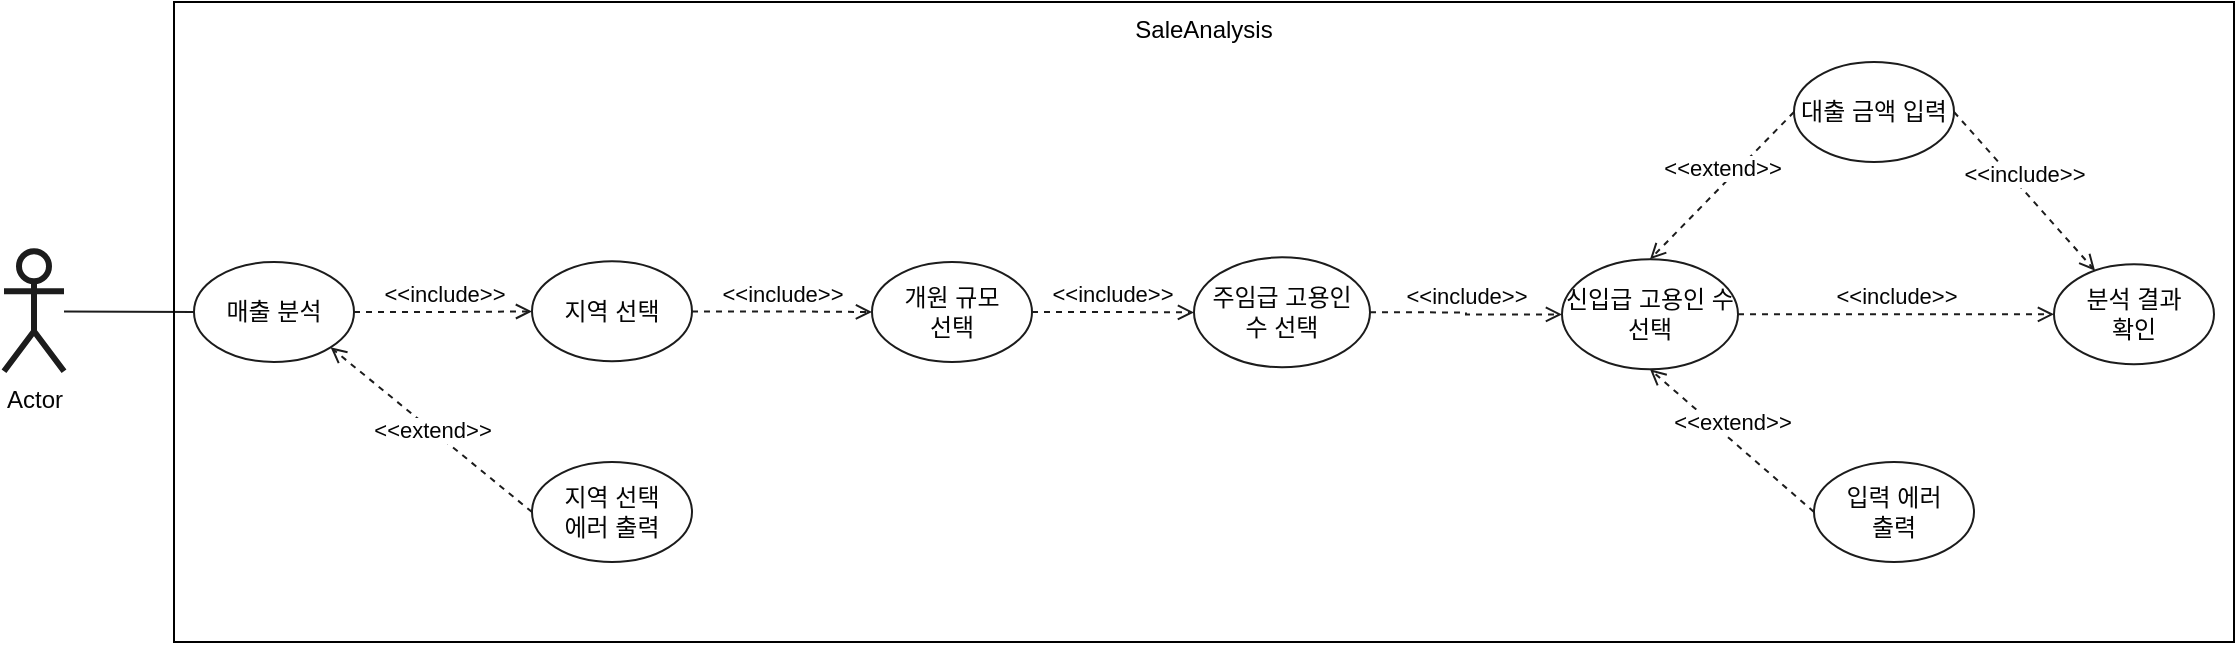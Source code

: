 <mxfile version="23.0.2" type="device">
  <diagram name="페이지-1" id="hli0ejPnvxswHnD7tSV9">
    <mxGraphModel dx="1098" dy="820" grid="1" gridSize="10" guides="1" tooltips="1" connect="1" arrows="1" fold="1" page="1" pageScale="1" pageWidth="827" pageHeight="1169" background="#ffffff" math="0" shadow="0">
      <root>
        <mxCell id="0" />
        <mxCell id="1" parent="0" />
        <mxCell id="XqvDmJnWtBqZGA_1w7zV-1" value="Actor" style="shape=umlActor;verticalLabelPosition=bottom;verticalAlign=top;html=1;outlineConnect=0;strokeColor=#1C1C1C;fontColor=#050505;strokeWidth=3;labelBackgroundColor=none;" parent="1" vertex="1">
          <mxGeometry x="65" y="364.66" width="30" height="60" as="geometry" />
        </mxCell>
        <mxCell id="XqvDmJnWtBqZGA_1w7zV-8" value="&amp;lt;&amp;lt;include&amp;gt;&amp;gt;" style="edgeStyle=orthogonalEdgeStyle;rounded=0;orthogonalLoop=1;jettySize=auto;html=1;dashed=1;endArrow=open;endFill=0;strokeColor=#1C1C1C;labelBackgroundColor=none;fontColor=#050505;labelPosition=center;verticalLabelPosition=top;align=center;verticalAlign=bottom;" parent="1" source="XqvDmJnWtBqZGA_1w7zV-2" target="XqvDmJnWtBqZGA_1w7zV-4" edge="1">
          <mxGeometry relative="1" as="geometry" />
        </mxCell>
        <mxCell id="XqvDmJnWtBqZGA_1w7zV-2" value="매출 분석" style="ellipse;whiteSpace=wrap;html=1;strokeColor=#1C1C1C;labelBackgroundColor=none;fontColor=#050505;fillColor=#FFFFFF;" parent="1" vertex="1">
          <mxGeometry x="160" y="370" width="80" height="50" as="geometry" />
        </mxCell>
        <mxCell id="XqvDmJnWtBqZGA_1w7zV-3" value="" style="endArrow=none;html=1;rounded=0;entryX=0;entryY=0.5;entryDx=0;entryDy=0;strokeColor=#1C1C1C;labelBackgroundColor=none;fontColor=#050505;" parent="1" source="XqvDmJnWtBqZGA_1w7zV-1" target="XqvDmJnWtBqZGA_1w7zV-2" edge="1">
          <mxGeometry width="50" height="50" relative="1" as="geometry">
            <mxPoint x="390" y="450" as="sourcePoint" />
            <mxPoint x="440" y="400" as="targetPoint" />
          </mxGeometry>
        </mxCell>
        <mxCell id="XqvDmJnWtBqZGA_1w7zV-10" value="&amp;lt;&amp;lt;include&amp;gt;&amp;gt;" style="edgeStyle=orthogonalEdgeStyle;rounded=0;orthogonalLoop=1;jettySize=auto;html=1;dashed=1;endArrow=open;endFill=0;strokeColor=#1C1C1C;labelBackgroundColor=#FFFFFF;fontColor=#050505;labelPosition=center;verticalLabelPosition=top;align=center;verticalAlign=bottom;" parent="1" source="XqvDmJnWtBqZGA_1w7zV-4" target="XqvDmJnWtBqZGA_1w7zV-9" edge="1">
          <mxGeometry relative="1" as="geometry" />
        </mxCell>
        <mxCell id="XqvDmJnWtBqZGA_1w7zV-4" value="지역 선택" style="ellipse;whiteSpace=wrap;html=1;strokeColor=#1C1C1C;labelBackgroundColor=none;fontColor=#050505;fillColor=#FFFFFF;" parent="1" vertex="1">
          <mxGeometry x="329" y="369.66" width="80" height="50" as="geometry" />
        </mxCell>
        <mxCell id="XqvDmJnWtBqZGA_1w7zV-12" value="&amp;lt;&amp;lt;include&amp;gt;&amp;gt;" style="edgeStyle=orthogonalEdgeStyle;rounded=0;orthogonalLoop=1;jettySize=auto;html=1;dashed=1;endArrow=open;endFill=0;strokeColor=#1C1C1C;labelBackgroundColor=none;fontColor=#050505;verticalAlign=bottom;" parent="1" source="XqvDmJnWtBqZGA_1w7zV-9" target="XqvDmJnWtBqZGA_1w7zV-11" edge="1">
          <mxGeometry relative="1" as="geometry" />
        </mxCell>
        <mxCell id="XqvDmJnWtBqZGA_1w7zV-9" value="개원 규모&lt;br&gt;선택" style="ellipse;whiteSpace=wrap;html=1;strokeColor=#1C1C1C;labelBackgroundColor=none;fontColor=#050505;fillColor=#FFFFFF;" parent="1" vertex="1">
          <mxGeometry x="499" y="370" width="80" height="50" as="geometry" />
        </mxCell>
        <mxCell id="XqvDmJnWtBqZGA_1w7zV-16" value="&amp;lt;&amp;lt;include&amp;gt;&amp;gt;" style="edgeStyle=orthogonalEdgeStyle;rounded=0;orthogonalLoop=1;jettySize=auto;html=1;dashed=1;endArrow=open;endFill=0;strokeColor=#1C1C1C;labelBackgroundColor=none;fontColor=#050505;verticalAlign=bottom;exitX=1;exitY=0.5;exitDx=0;exitDy=0;" parent="1" source="XqvDmJnWtBqZGA_1w7zV-11" target="XqvDmJnWtBqZGA_1w7zV-13" edge="1">
          <mxGeometry relative="1" as="geometry">
            <mxPoint x="784.0" y="397.16" as="sourcePoint" />
          </mxGeometry>
        </mxCell>
        <mxCell id="XqvDmJnWtBqZGA_1w7zV-11" value="주임급 고용인&lt;br&gt;수 선택" style="ellipse;whiteSpace=wrap;html=1;strokeColor=#1C1C1C;labelBackgroundColor=none;fontColor=#050505;fillColor=#FFFFFF;" parent="1" vertex="1">
          <mxGeometry x="660" y="367.66" width="88" height="55" as="geometry" />
        </mxCell>
        <mxCell id="XqvDmJnWtBqZGA_1w7zV-23" value="&amp;lt;&amp;lt;include&amp;gt;&amp;gt;" style="edgeStyle=orthogonalEdgeStyle;rounded=0;orthogonalLoop=1;jettySize=auto;html=1;entryX=0;entryY=0.5;entryDx=0;entryDy=0;dashed=1;endArrow=open;endFill=0;strokeColor=#1C1C1C;labelBackgroundColor=none;fontColor=#050505;verticalAlign=bottom;" parent="1" source="XqvDmJnWtBqZGA_1w7zV-13" target="XqvDmJnWtBqZGA_1w7zV-24" edge="1">
          <mxGeometry relative="1" as="geometry" />
        </mxCell>
        <mxCell id="XqvDmJnWtBqZGA_1w7zV-13" value="신입급 고용인 수 선택" style="ellipse;whiteSpace=wrap;html=1;strokeColor=#1C1C1C;labelBackgroundColor=none;fontColor=#050505;fillColor=#FFFFFF;" parent="1" vertex="1">
          <mxGeometry x="844" y="368.66" width="88" height="55" as="geometry" />
        </mxCell>
        <mxCell id="XqvDmJnWtBqZGA_1w7zV-21" value="&amp;lt;&amp;lt;extend&amp;gt;&amp;gt;" style="rounded=0;orthogonalLoop=1;jettySize=auto;html=1;exitX=0;exitY=0.5;exitDx=0;exitDy=0;entryX=1;entryY=1;entryDx=0;entryDy=0;dashed=1;endArrow=open;endFill=0;strokeColor=#1C1C1C;labelBackgroundColor=#FFFFFF;fontColor=#050505;" parent="1" source="XqvDmJnWtBqZGA_1w7zV-17" target="XqvDmJnWtBqZGA_1w7zV-2" edge="1">
          <mxGeometry relative="1" as="geometry" />
        </mxCell>
        <mxCell id="XqvDmJnWtBqZGA_1w7zV-17" value="지역 선택 &lt;br&gt;에러 출력" style="ellipse;whiteSpace=wrap;html=1;strokeColor=#1C1C1C;labelBackgroundColor=none;fontColor=#050505;fillColor=#FFFFFF;" parent="1" vertex="1">
          <mxGeometry x="329" y="470" width="80" height="50" as="geometry" />
        </mxCell>
        <mxCell id="XqvDmJnWtBqZGA_1w7zV-25" value="&amp;lt;&amp;lt;include&amp;gt;&amp;gt;" style="rounded=0;orthogonalLoop=1;jettySize=auto;html=1;dashed=1;endArrow=open;endFill=0;strokeColor=#1C1C1C;labelBackgroundColor=#FFFFFF;fontColor=#050505;verticalAlign=bottom;exitX=1;exitY=0.5;exitDx=0;exitDy=0;" parent="1" source="XqvDmJnWtBqZGA_1w7zV-22" target="XqvDmJnWtBqZGA_1w7zV-24" edge="1">
          <mxGeometry relative="1" as="geometry" />
        </mxCell>
        <mxCell id="XqvDmJnWtBqZGA_1w7zV-22" value="대출 금액 입력" style="ellipse;whiteSpace=wrap;html=1;strokeColor=#1C1C1C;labelBackgroundColor=none;fontColor=#050505;fillColor=#FFFFFF;" parent="1" vertex="1">
          <mxGeometry x="960" y="270" width="80" height="50" as="geometry" />
        </mxCell>
        <mxCell id="XqvDmJnWtBqZGA_1w7zV-24" value="분석 결과 &lt;br&gt;확인" style="ellipse;whiteSpace=wrap;html=1;strokeColor=#1C1C1C;labelBackgroundColor=none;fontColor=#050505;fillColor=#FFFFFF;" parent="1" vertex="1">
          <mxGeometry x="1090" y="371.16" width="80" height="50" as="geometry" />
        </mxCell>
        <mxCell id="XqvDmJnWtBqZGA_1w7zV-26" value="&amp;lt;&amp;lt;extend&amp;gt;&amp;gt;" style="endArrow=open;html=1;rounded=0;exitX=0;exitY=0.5;exitDx=0;exitDy=0;entryX=0.5;entryY=0;entryDx=0;entryDy=0;dashed=1;endFill=0;strokeColor=#1C1C1C;labelBackgroundColor=#FFFFFF;fontColor=#050505;verticalAlign=bottom;" parent="1" source="XqvDmJnWtBqZGA_1w7zV-22" target="XqvDmJnWtBqZGA_1w7zV-13" edge="1">
          <mxGeometry width="50" height="50" relative="1" as="geometry">
            <mxPoint x="814" y="448.66" as="sourcePoint" />
            <mxPoint x="994" y="338.66" as="targetPoint" />
          </mxGeometry>
        </mxCell>
        <mxCell id="XqvDmJnWtBqZGA_1w7zV-27" value="입력 에러 &lt;br&gt;출력" style="ellipse;whiteSpace=wrap;html=1;strokeColor=#1C1C1C;labelBackgroundColor=none;fontColor=#050505;fillColor=#FFFFFF;" parent="1" vertex="1">
          <mxGeometry x="970" y="470" width="80" height="50" as="geometry" />
        </mxCell>
        <mxCell id="XqvDmJnWtBqZGA_1w7zV-28" value="&amp;lt;&amp;lt;extend&amp;gt;&amp;gt;" style="endArrow=open;html=1;rounded=0;exitX=0;exitY=0.5;exitDx=0;exitDy=0;entryX=0.5;entryY=1;entryDx=0;entryDy=0;dashed=1;endFill=0;strokeColor=#1C1C1C;labelBackgroundColor=#FFFFFF;fontColor=#050505;verticalAlign=bottom;" parent="1" source="XqvDmJnWtBqZGA_1w7zV-27" target="XqvDmJnWtBqZGA_1w7zV-13" edge="1">
          <mxGeometry width="50" height="50" relative="1" as="geometry">
            <mxPoint x="814" y="448.66" as="sourcePoint" />
            <mxPoint x="864" y="398.66" as="targetPoint" />
          </mxGeometry>
        </mxCell>
        <mxCell id="gj4lbtzxN4pZ7QAzOITK-2" value="SaleAnalysis" style="rounded=0;whiteSpace=wrap;html=1;fillColor=none;verticalAlign=top;" vertex="1" parent="1">
          <mxGeometry x="150" y="240" width="1030" height="320" as="geometry" />
        </mxCell>
      </root>
    </mxGraphModel>
  </diagram>
</mxfile>
